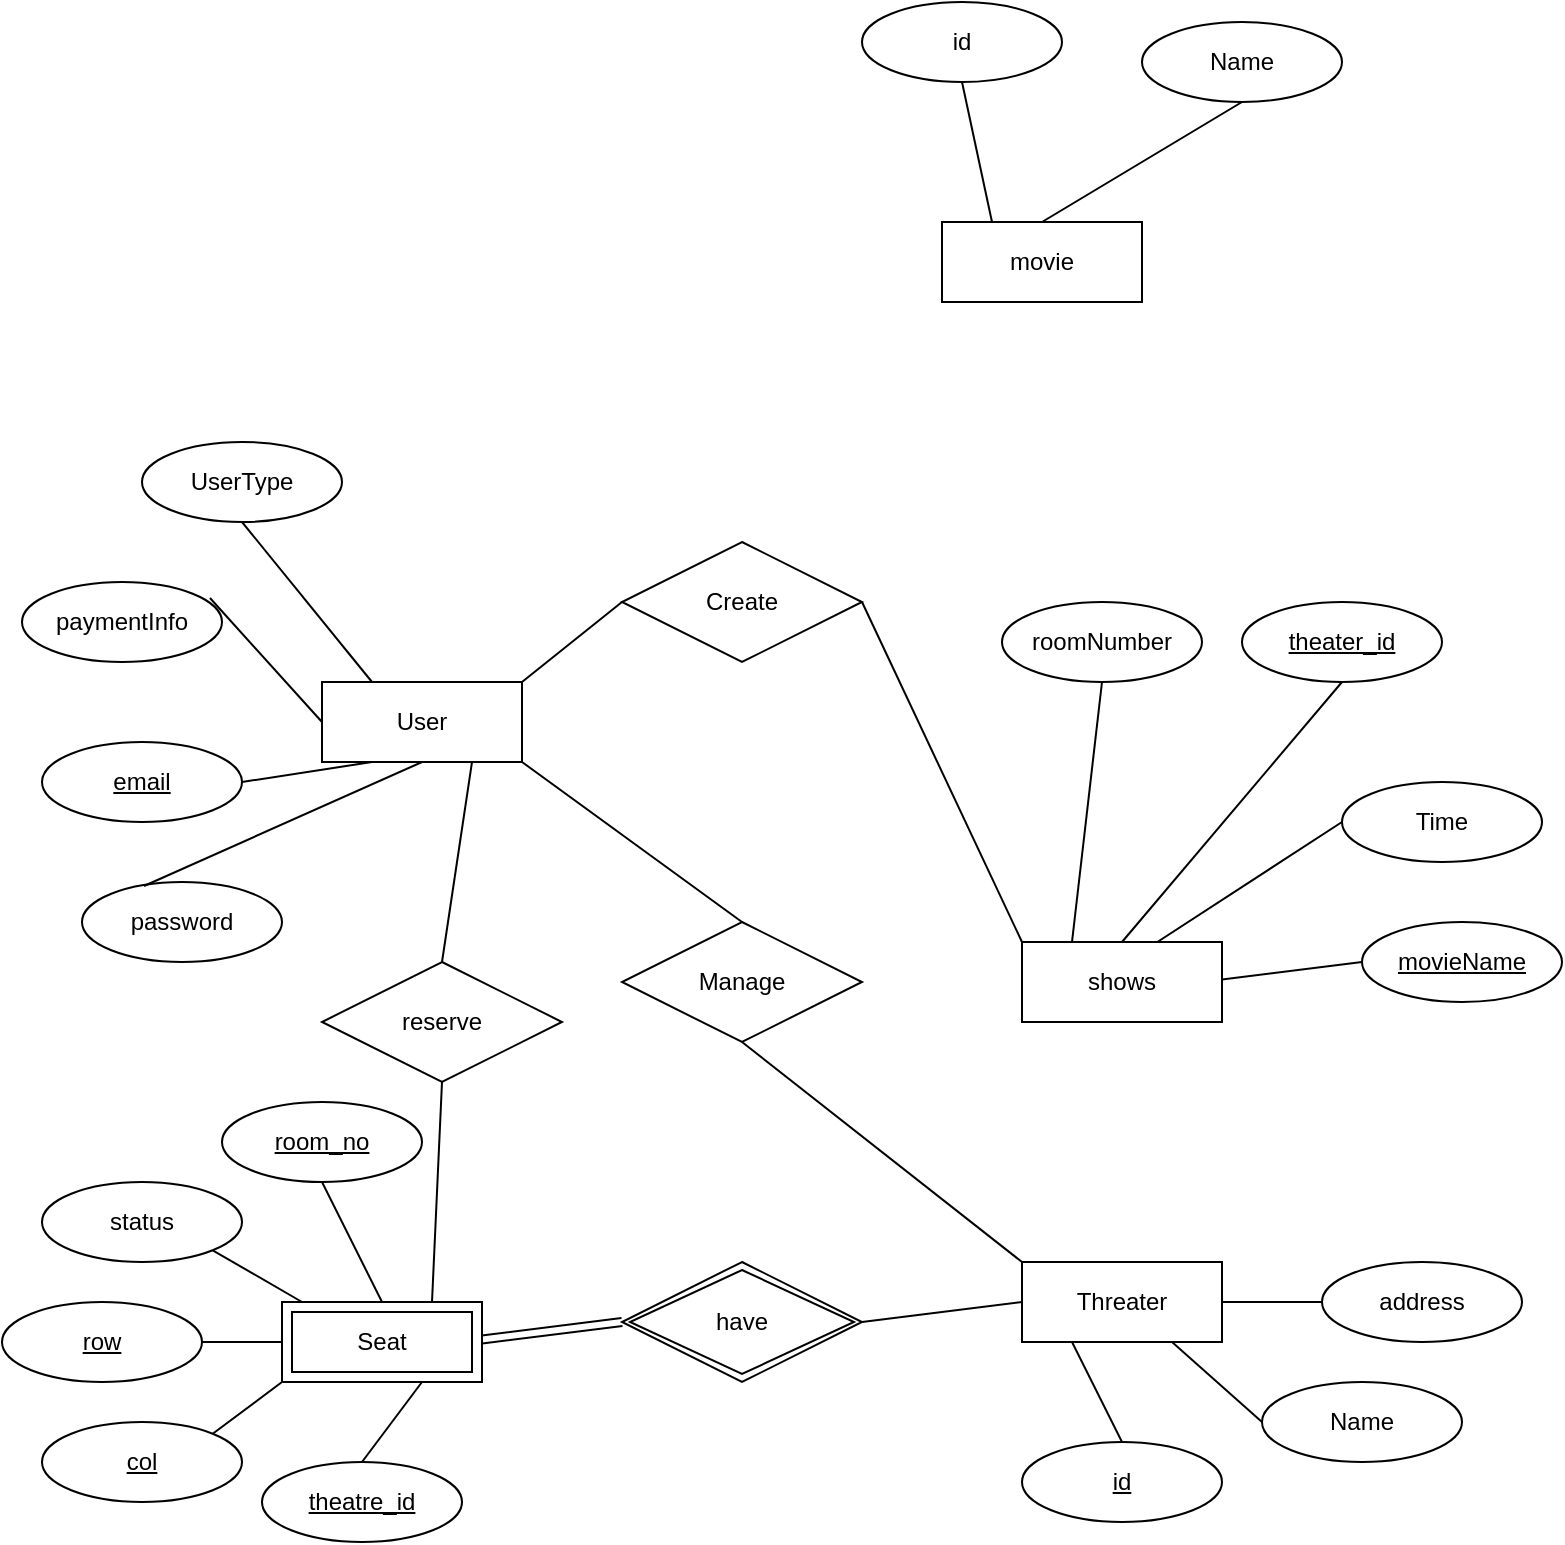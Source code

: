 <mxfile version="20.6.0" type="device"><diagram id="R2lEEEUBdFMjLlhIrx00" name="Page-1"><mxGraphModel dx="1615" dy="794" grid="1" gridSize="10" guides="1" tooltips="1" connect="1" arrows="1" fold="1" page="1" pageScale="1" pageWidth="850" pageHeight="1100" math="0" shadow="0" extFonts="Permanent Marker^https://fonts.googleapis.com/css?family=Permanent+Marker"><root><mxCell id="0"/><mxCell id="1" parent="0"/><mxCell id="CZ78ge8lQu-t3ZpRaSLQ-1" value="User" style="whiteSpace=wrap;html=1;align=center;" parent="1" vertex="1"><mxGeometry x="170" y="610" width="100" height="40" as="geometry"/></mxCell><mxCell id="CZ78ge8lQu-t3ZpRaSLQ-3" value="" style="endArrow=none;html=1;rounded=0;entryX=0.25;entryY=1;entryDx=0;entryDy=0;exitX=1;exitY=0.5;exitDx=0;exitDy=0;" parent="1" source="CZ78ge8lQu-t3ZpRaSLQ-4" target="CZ78ge8lQu-t3ZpRaSLQ-1" edge="1"><mxGeometry width="50" height="50" relative="1" as="geometry"><mxPoint x="170" y="700" as="sourcePoint"/><mxPoint x="380" y="760" as="targetPoint"/></mxGeometry></mxCell><mxCell id="CZ78ge8lQu-t3ZpRaSLQ-4" value="&lt;u&gt;email&lt;/u&gt;" style="ellipse;whiteSpace=wrap;html=1;align=center;" parent="1" vertex="1"><mxGeometry x="30" y="640" width="100" height="40" as="geometry"/></mxCell><mxCell id="CZ78ge8lQu-t3ZpRaSLQ-5" value="password" style="ellipse;whiteSpace=wrap;html=1;align=center;" parent="1" vertex="1"><mxGeometry x="50" y="710" width="100" height="40" as="geometry"/></mxCell><mxCell id="CZ78ge8lQu-t3ZpRaSLQ-6" value="" style="endArrow=none;html=1;rounded=0;entryX=0.5;entryY=1;entryDx=0;entryDy=0;exitX=0.31;exitY=0.05;exitDx=0;exitDy=0;exitPerimeter=0;" parent="1" source="CZ78ge8lQu-t3ZpRaSLQ-5" target="CZ78ge8lQu-t3ZpRaSLQ-1" edge="1"><mxGeometry width="50" height="50" relative="1" as="geometry"><mxPoint x="330" y="810" as="sourcePoint"/><mxPoint x="380" y="760" as="targetPoint"/></mxGeometry></mxCell><mxCell id="CZ78ge8lQu-t3ZpRaSLQ-7" value="paymentInfo&lt;br&gt;" style="ellipse;whiteSpace=wrap;html=1;align=center;" parent="1" vertex="1"><mxGeometry x="20" y="560" width="100" height="40" as="geometry"/></mxCell><mxCell id="CZ78ge8lQu-t3ZpRaSLQ-10" value="" style="endArrow=none;html=1;rounded=0;exitX=0.94;exitY=0.2;exitDx=0;exitDy=0;exitPerimeter=0;entryX=0;entryY=0.5;entryDx=0;entryDy=0;" parent="1" source="CZ78ge8lQu-t3ZpRaSLQ-7" target="CZ78ge8lQu-t3ZpRaSLQ-1" edge="1"><mxGeometry width="50" height="50" relative="1" as="geometry"><mxPoint x="330" y="800" as="sourcePoint"/><mxPoint x="380" y="750" as="targetPoint"/></mxGeometry></mxCell><mxCell id="CZ78ge8lQu-t3ZpRaSLQ-11" value="UserType" style="ellipse;whiteSpace=wrap;html=1;align=center;" parent="1" vertex="1"><mxGeometry x="80" y="490" width="100" height="40" as="geometry"/></mxCell><mxCell id="CZ78ge8lQu-t3ZpRaSLQ-12" value="" style="endArrow=none;html=1;rounded=0;exitX=0.5;exitY=1;exitDx=0;exitDy=0;entryX=0.25;entryY=0;entryDx=0;entryDy=0;" parent="1" source="CZ78ge8lQu-t3ZpRaSLQ-11" target="CZ78ge8lQu-t3ZpRaSLQ-1" edge="1"><mxGeometry width="50" height="50" relative="1" as="geometry"><mxPoint x="320" y="590" as="sourcePoint"/><mxPoint x="370" y="540" as="targetPoint"/></mxGeometry></mxCell><mxCell id="2VUNN7W5wRNVzUSsxyO9-9" value="Threater" style="whiteSpace=wrap;html=1;align=center;" parent="1" vertex="1"><mxGeometry x="520" y="900" width="100" height="40" as="geometry"/></mxCell><mxCell id="2VUNN7W5wRNVzUSsxyO9-10" value="&lt;u&gt;id&lt;/u&gt;" style="ellipse;whiteSpace=wrap;html=1;align=center;" parent="1" vertex="1"><mxGeometry x="520" y="990" width="100" height="40" as="geometry"/></mxCell><mxCell id="2VUNN7W5wRNVzUSsxyO9-11" value="Name" style="ellipse;whiteSpace=wrap;html=1;align=center;" parent="1" vertex="1"><mxGeometry x="640" y="960" width="100" height="40" as="geometry"/></mxCell><mxCell id="2VUNN7W5wRNVzUSsxyO9-12" value="address" style="ellipse;whiteSpace=wrap;html=1;align=center;" parent="1" vertex="1"><mxGeometry x="670" y="900" width="100" height="40" as="geometry"/></mxCell><mxCell id="2VUNN7W5wRNVzUSsxyO9-13" value="" style="endArrow=none;html=1;rounded=0;entryX=0;entryY=0.5;entryDx=0;entryDy=0;exitX=1;exitY=0.5;exitDx=0;exitDy=0;" parent="1" source="2VUNN7W5wRNVzUSsxyO9-9" target="2VUNN7W5wRNVzUSsxyO9-12" edge="1"><mxGeometry width="50" height="50" relative="1" as="geometry"><mxPoint x="430" y="900" as="sourcePoint"/><mxPoint x="480" y="850" as="targetPoint"/></mxGeometry></mxCell><mxCell id="2VUNN7W5wRNVzUSsxyO9-14" value="" style="endArrow=none;html=1;rounded=0;entryX=0;entryY=0.5;entryDx=0;entryDy=0;exitX=0.75;exitY=1;exitDx=0;exitDy=0;" parent="1" source="2VUNN7W5wRNVzUSsxyO9-9" target="2VUNN7W5wRNVzUSsxyO9-11" edge="1"><mxGeometry width="50" height="50" relative="1" as="geometry"><mxPoint x="430" y="900" as="sourcePoint"/><mxPoint x="480" y="850" as="targetPoint"/></mxGeometry></mxCell><mxCell id="2VUNN7W5wRNVzUSsxyO9-15" value="" style="endArrow=none;html=1;rounded=0;entryX=0.25;entryY=1;entryDx=0;entryDy=0;exitX=0.5;exitY=0;exitDx=0;exitDy=0;" parent="1" source="2VUNN7W5wRNVzUSsxyO9-10" target="2VUNN7W5wRNVzUSsxyO9-9" edge="1"><mxGeometry width="50" height="50" relative="1" as="geometry"><mxPoint x="430" y="900" as="sourcePoint"/><mxPoint x="480" y="850" as="targetPoint"/></mxGeometry></mxCell><mxCell id="2VUNN7W5wRNVzUSsxyO9-17" value="have" style="shape=rhombus;double=1;perimeter=rhombusPerimeter;whiteSpace=wrap;html=1;align=center;" parent="1" vertex="1"><mxGeometry x="320" y="900" width="120" height="60" as="geometry"/></mxCell><mxCell id="2VUNN7W5wRNVzUSsxyO9-18" value="" style="endArrow=none;html=1;rounded=0;shape=link;entryX=0;entryY=0.5;entryDx=0;entryDy=0;exitX=1;exitY=0.5;exitDx=0;exitDy=0;" parent="1" target="2VUNN7W5wRNVzUSsxyO9-17" edge="1"><mxGeometry relative="1" as="geometry"><mxPoint x="240" y="940" as="sourcePoint"/><mxPoint x="500" y="940" as="targetPoint"/></mxGeometry></mxCell><mxCell id="2VUNN7W5wRNVzUSsxyO9-19" value="Seat" style="shape=ext;margin=3;double=1;whiteSpace=wrap;html=1;align=center;" parent="1" vertex="1"><mxGeometry x="150" y="920" width="100" height="40" as="geometry"/></mxCell><mxCell id="2VUNN7W5wRNVzUSsxyO9-21" value="" style="endArrow=none;html=1;rounded=0;entryX=0;entryY=0.5;entryDx=0;entryDy=0;exitX=1;exitY=0.5;exitDx=0;exitDy=0;" parent="1" source="2VUNN7W5wRNVzUSsxyO9-17" target="2VUNN7W5wRNVzUSsxyO9-9" edge="1"><mxGeometry width="50" height="50" relative="1" as="geometry"><mxPoint x="400" y="960" as="sourcePoint"/><mxPoint x="450" y="910" as="targetPoint"/></mxGeometry></mxCell><mxCell id="2VUNN7W5wRNVzUSsxyO9-22" value="&lt;u&gt;theatre_id&lt;/u&gt;" style="ellipse;whiteSpace=wrap;html=1;align=center;" parent="1" vertex="1"><mxGeometry x="140" y="1000" width="100" height="40" as="geometry"/></mxCell><mxCell id="2VUNN7W5wRNVzUSsxyO9-23" value="&lt;u&gt;col&lt;/u&gt;" style="ellipse;whiteSpace=wrap;html=1;align=center;" parent="1" vertex="1"><mxGeometry x="30" y="980" width="100" height="40" as="geometry"/></mxCell><mxCell id="2VUNN7W5wRNVzUSsxyO9-24" value="&lt;u&gt;row&lt;/u&gt;" style="ellipse;whiteSpace=wrap;html=1;align=center;" parent="1" vertex="1"><mxGeometry x="10" y="920" width="100" height="40" as="geometry"/></mxCell><mxCell id="2VUNN7W5wRNVzUSsxyO9-28" value="reserve" style="shape=rhombus;perimeter=rhombusPerimeter;whiteSpace=wrap;html=1;align=center;" parent="1" vertex="1"><mxGeometry x="170" y="750" width="120" height="60" as="geometry"/></mxCell><mxCell id="2VUNN7W5wRNVzUSsxyO9-29" value="" style="endArrow=none;html=1;rounded=0;exitX=1;exitY=0.5;exitDx=0;exitDy=0;" parent="1" source="2VUNN7W5wRNVzUSsxyO9-24" edge="1"><mxGeometry width="50" height="50" relative="1" as="geometry"><mxPoint x="400" y="960" as="sourcePoint"/><mxPoint x="150" y="940" as="targetPoint"/></mxGeometry></mxCell><mxCell id="2VUNN7W5wRNVzUSsxyO9-30" value="" style="endArrow=none;html=1;rounded=0;exitX=1;exitY=0;exitDx=0;exitDy=0;entryX=0;entryY=1;entryDx=0;entryDy=0;" parent="1" source="2VUNN7W5wRNVzUSsxyO9-23" target="2VUNN7W5wRNVzUSsxyO9-19" edge="1"><mxGeometry width="50" height="50" relative="1" as="geometry"><mxPoint x="400" y="960" as="sourcePoint"/><mxPoint x="450" y="910" as="targetPoint"/></mxGeometry></mxCell><mxCell id="2VUNN7W5wRNVzUSsxyO9-31" value="" style="endArrow=none;html=1;rounded=0;" parent="1" edge="1"><mxGeometry width="50" height="50" relative="1" as="geometry"><mxPoint x="190" y="1000" as="sourcePoint"/><mxPoint x="220" y="960" as="targetPoint"/></mxGeometry></mxCell><mxCell id="2VUNN7W5wRNVzUSsxyO9-32" value="status" style="ellipse;whiteSpace=wrap;html=1;align=center;" parent="1" vertex="1"><mxGeometry x="30" y="860" width="100" height="40" as="geometry"/></mxCell><mxCell id="2VUNN7W5wRNVzUSsxyO9-33" value="" style="endArrow=none;html=1;rounded=0;entryX=1;entryY=1;entryDx=0;entryDy=0;" parent="1" target="2VUNN7W5wRNVzUSsxyO9-32" edge="1"><mxGeometry width="50" height="50" relative="1" as="geometry"><mxPoint x="160" y="920" as="sourcePoint"/><mxPoint x="450" y="990" as="targetPoint"/></mxGeometry></mxCell><mxCell id="2VUNN7W5wRNVzUSsxyO9-34" value="" style="endArrow=none;html=1;rounded=0;entryX=0.75;entryY=1;entryDx=0;entryDy=0;exitX=0.5;exitY=0;exitDx=0;exitDy=0;" parent="1" source="2VUNN7W5wRNVzUSsxyO9-28" target="CZ78ge8lQu-t3ZpRaSLQ-1" edge="1"><mxGeometry width="50" height="50" relative="1" as="geometry"><mxPoint x="400" y="810" as="sourcePoint"/><mxPoint x="450" y="760" as="targetPoint"/></mxGeometry></mxCell><mxCell id="2VUNN7W5wRNVzUSsxyO9-35" value="" style="endArrow=none;html=1;rounded=0;exitX=0.75;exitY=0;exitDx=0;exitDy=0;entryX=0.5;entryY=1;entryDx=0;entryDy=0;" parent="1" source="2VUNN7W5wRNVzUSsxyO9-19" target="2VUNN7W5wRNVzUSsxyO9-28" edge="1"><mxGeometry width="50" height="50" relative="1" as="geometry"><mxPoint x="400" y="810" as="sourcePoint"/><mxPoint x="450" y="760" as="targetPoint"/></mxGeometry></mxCell><mxCell id="2VUNN7W5wRNVzUSsxyO9-36" value="&lt;u&gt;room_no&lt;/u&gt;" style="ellipse;whiteSpace=wrap;html=1;align=center;" parent="1" vertex="1"><mxGeometry x="120" y="820" width="100" height="40" as="geometry"/></mxCell><mxCell id="2VUNN7W5wRNVzUSsxyO9-37" value="" style="endArrow=none;html=1;rounded=0;exitX=0.5;exitY=0;exitDx=0;exitDy=0;entryX=0.5;entryY=1;entryDx=0;entryDy=0;" parent="1" source="2VUNN7W5wRNVzUSsxyO9-19" target="2VUNN7W5wRNVzUSsxyO9-36" edge="1"><mxGeometry width="50" height="50" relative="1" as="geometry"><mxPoint x="400" y="810" as="sourcePoint"/><mxPoint x="450" y="760" as="targetPoint"/></mxGeometry></mxCell><mxCell id="APc0ew9a9V2VM3eL6boa-3" value="&lt;u&gt;theater_id&lt;/u&gt;" style="ellipse;whiteSpace=wrap;html=1;align=center;" parent="1" vertex="1"><mxGeometry x="630" y="570" width="100" height="40" as="geometry"/></mxCell><mxCell id="APc0ew9a9V2VM3eL6boa-4" value="Time" style="ellipse;whiteSpace=wrap;html=1;align=center;" parent="1" vertex="1"><mxGeometry x="680" y="660" width="100" height="40" as="geometry"/></mxCell><mxCell id="APc0ew9a9V2VM3eL6boa-5" value="&lt;u&gt;movieName&lt;/u&gt;" style="ellipse;whiteSpace=wrap;html=1;align=center;" parent="1" vertex="1"><mxGeometry x="690" y="730" width="100" height="40" as="geometry"/></mxCell><mxCell id="APc0ew9a9V2VM3eL6boa-7" value="" style="endArrow=none;html=1;rounded=0;entryX=0.5;entryY=1;entryDx=0;entryDy=0;exitX=0.5;exitY=0;exitDx=0;exitDy=0;" parent="1" target="APc0ew9a9V2VM3eL6boa-3" edge="1" source="70bTn2x-p2KUNif0s-Ca-3"><mxGeometry width="50" height="50" relative="1" as="geometry"><mxPoint x="558.64" y="734.68" as="sourcePoint"/><mxPoint x="490" y="630" as="targetPoint"/></mxGeometry></mxCell><mxCell id="APc0ew9a9V2VM3eL6boa-8" value="" style="endArrow=none;html=1;rounded=0;entryX=0;entryY=0.5;entryDx=0;entryDy=0;exitX=1;exitY=0;exitDx=0;exitDy=0;" parent="1" target="APc0ew9a9V2VM3eL6boa-4" edge="1"><mxGeometry width="50" height="50" relative="1" as="geometry"><mxPoint x="580" y="745" as="sourcePoint"/><mxPoint x="560" y="590" as="targetPoint"/></mxGeometry></mxCell><mxCell id="APc0ew9a9V2VM3eL6boa-10" value="" style="endArrow=none;html=1;rounded=0;entryX=0;entryY=0.5;entryDx=0;entryDy=0;exitX=1;exitY=0.5;exitDx=0;exitDy=0;" parent="1" target="APc0ew9a9V2VM3eL6boa-5" edge="1"><mxGeometry width="50" height="50" relative="1" as="geometry"><mxPoint x="610" y="760" as="sourcePoint"/><mxPoint x="490" y="630" as="targetPoint"/></mxGeometry></mxCell><mxCell id="APc0ew9a9V2VM3eL6boa-16" value="movie" style="whiteSpace=wrap;html=1;align=center;" parent="1" vertex="1"><mxGeometry x="480" y="380" width="100" height="40" as="geometry"/></mxCell><mxCell id="APc0ew9a9V2VM3eL6boa-17" value="id" style="ellipse;whiteSpace=wrap;html=1;align=center;" parent="1" vertex="1"><mxGeometry x="440" y="270" width="100" height="40" as="geometry"/></mxCell><mxCell id="APc0ew9a9V2VM3eL6boa-18" value="Name" style="ellipse;whiteSpace=wrap;html=1;align=center;" parent="1" vertex="1"><mxGeometry x="580" y="280" width="100" height="40" as="geometry"/></mxCell><mxCell id="APc0ew9a9V2VM3eL6boa-19" value="" style="endArrow=none;html=1;rounded=0;entryX=0.5;entryY=1;entryDx=0;entryDy=0;exitX=0.25;exitY=0;exitDx=0;exitDy=0;" parent="1" source="APc0ew9a9V2VM3eL6boa-16" target="APc0ew9a9V2VM3eL6boa-17" edge="1"><mxGeometry width="50" height="50" relative="1" as="geometry"><mxPoint x="420" y="340" as="sourcePoint"/><mxPoint x="470" y="290" as="targetPoint"/></mxGeometry></mxCell><mxCell id="APc0ew9a9V2VM3eL6boa-20" value="" style="endArrow=none;html=1;rounded=0;entryX=0.5;entryY=1;entryDx=0;entryDy=0;exitX=0.5;exitY=0;exitDx=0;exitDy=0;" parent="1" source="APc0ew9a9V2VM3eL6boa-16" target="APc0ew9a9V2VM3eL6boa-18" edge="1"><mxGeometry width="50" height="50" relative="1" as="geometry"><mxPoint x="420" y="270" as="sourcePoint"/><mxPoint x="470" y="220" as="targetPoint"/></mxGeometry></mxCell><mxCell id="HjlMr0nRUHSx5KO0SO0H-3" value="Manage" style="shape=rhombus;perimeter=rhombusPerimeter;whiteSpace=wrap;html=1;align=center;" parent="1" vertex="1"><mxGeometry x="320" y="730" width="120" height="60" as="geometry"/></mxCell><mxCell id="HjlMr0nRUHSx5KO0SO0H-4" value="" style="endArrow=none;html=1;rounded=0;entryX=1;entryY=1;entryDx=0;entryDy=0;exitX=0.5;exitY=0;exitDx=0;exitDy=0;" parent="1" source="HjlMr0nRUHSx5KO0SO0H-3" target="CZ78ge8lQu-t3ZpRaSLQ-1" edge="1"><mxGeometry width="50" height="50" relative="1" as="geometry"><mxPoint x="480" y="720" as="sourcePoint"/><mxPoint x="530" y="670" as="targetPoint"/></mxGeometry></mxCell><mxCell id="HjlMr0nRUHSx5KO0SO0H-5" value="" style="endArrow=none;html=1;rounded=0;entryX=0.5;entryY=1;entryDx=0;entryDy=0;exitX=0;exitY=0;exitDx=0;exitDy=0;" parent="1" source="2VUNN7W5wRNVzUSsxyO9-9" target="HjlMr0nRUHSx5KO0SO0H-3" edge="1"><mxGeometry width="50" height="50" relative="1" as="geometry"><mxPoint x="480" y="860" as="sourcePoint"/><mxPoint x="530" y="810" as="targetPoint"/></mxGeometry></mxCell><mxCell id="70bTn2x-p2KUNif0s-Ca-2" value="Create" style="shape=rhombus;perimeter=rhombusPerimeter;whiteSpace=wrap;html=1;align=center;" vertex="1" parent="1"><mxGeometry x="320" y="540" width="120" height="60" as="geometry"/></mxCell><mxCell id="70bTn2x-p2KUNif0s-Ca-3" value="shows" style="whiteSpace=wrap;html=1;align=center;" vertex="1" parent="1"><mxGeometry x="520" y="740" width="100" height="40" as="geometry"/></mxCell><mxCell id="70bTn2x-p2KUNif0s-Ca-4" value="" style="endArrow=none;html=1;rounded=0;exitX=1;exitY=0;exitDx=0;exitDy=0;entryX=0;entryY=0.5;entryDx=0;entryDy=0;" edge="1" parent="1" source="CZ78ge8lQu-t3ZpRaSLQ-1" target="70bTn2x-p2KUNif0s-Ca-2"><mxGeometry width="50" height="50" relative="1" as="geometry"><mxPoint x="400" y="680" as="sourcePoint"/><mxPoint x="450" y="630" as="targetPoint"/></mxGeometry></mxCell><mxCell id="70bTn2x-p2KUNif0s-Ca-5" value="" style="endArrow=none;html=1;rounded=0;entryX=1;entryY=0.5;entryDx=0;entryDy=0;exitX=0;exitY=0;exitDx=0;exitDy=0;" edge="1" parent="1" source="70bTn2x-p2KUNif0s-Ca-3" target="70bTn2x-p2KUNif0s-Ca-2"><mxGeometry width="50" height="50" relative="1" as="geometry"><mxPoint x="400" y="680" as="sourcePoint"/><mxPoint x="450" y="630" as="targetPoint"/></mxGeometry></mxCell><mxCell id="70bTn2x-p2KUNif0s-Ca-6" value="roomNumber" style="ellipse;whiteSpace=wrap;html=1;align=center;" vertex="1" parent="1"><mxGeometry x="510" y="570" width="100" height="40" as="geometry"/></mxCell><mxCell id="70bTn2x-p2KUNif0s-Ca-7" value="" style="endArrow=none;html=1;rounded=0;entryX=0.5;entryY=1;entryDx=0;entryDy=0;exitX=0.25;exitY=0;exitDx=0;exitDy=0;" edge="1" parent="1" source="70bTn2x-p2KUNif0s-Ca-3" target="70bTn2x-p2KUNif0s-Ca-6"><mxGeometry width="50" height="50" relative="1" as="geometry"><mxPoint x="400" y="680" as="sourcePoint"/><mxPoint x="450" y="630" as="targetPoint"/></mxGeometry></mxCell></root></mxGraphModel></diagram></mxfile>